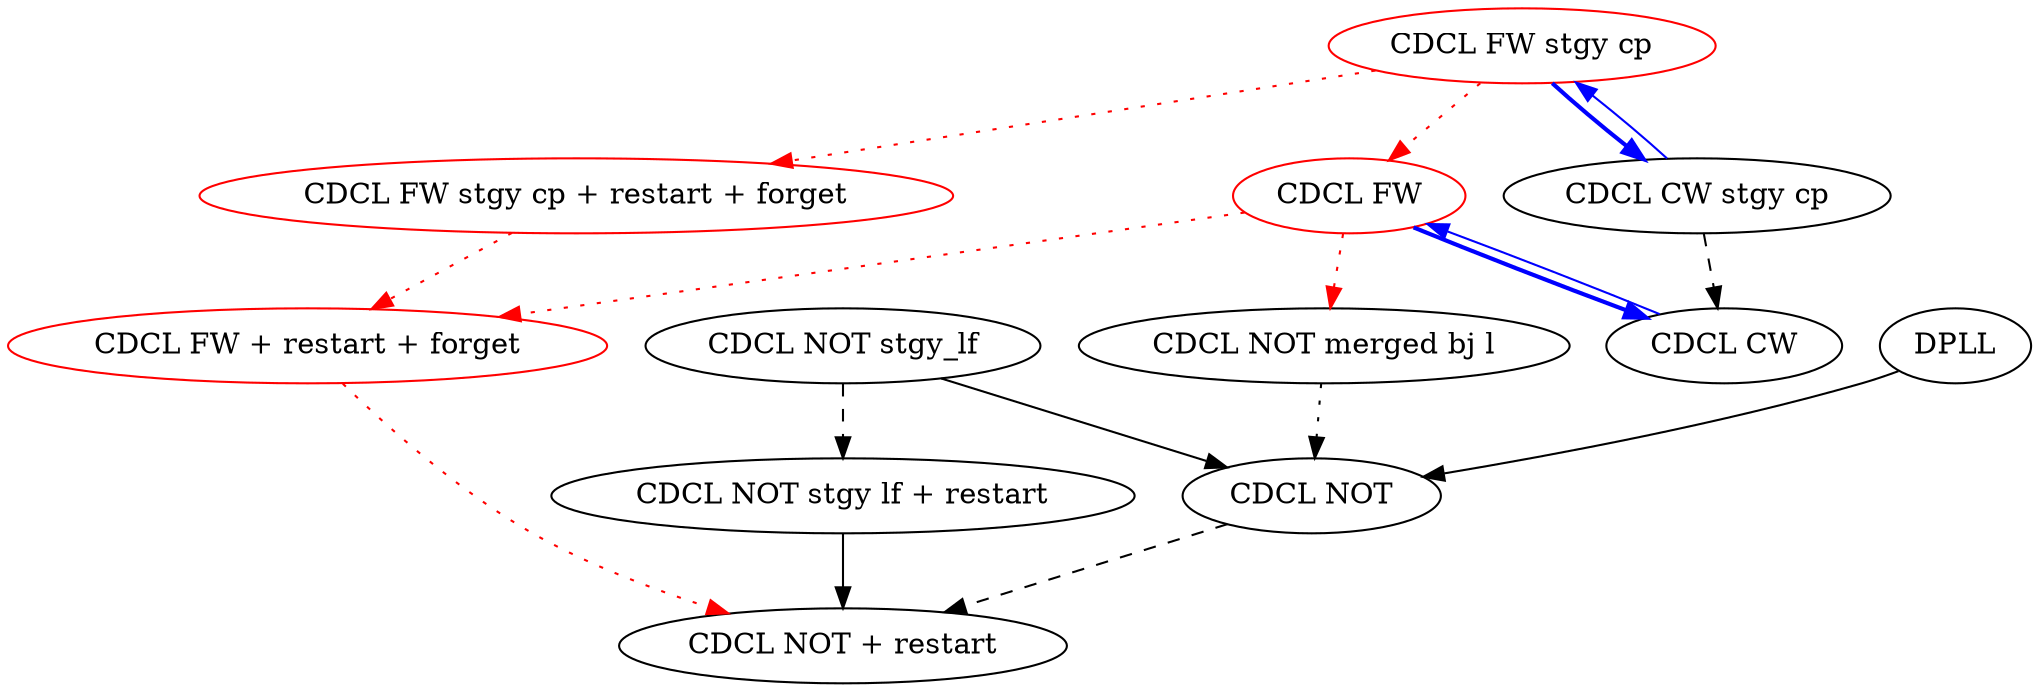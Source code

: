 //dot -o CDCL.pdf -Tpdf CDCL.dot
digraph CDCL {
	CDCL_NOT_restart [label = "CDCL NOT + restart"];
	CDCL_NOT [label = "CDCL NOT"];
	CDCL_NOT_stgy [label = "CDCL NOT stgy_lf"];
	CDCL_NOT_stgy_restart[label = "CDCL NOT stgy lf + restart"];
	CDCL_NOT_merged [label = "CDCL NOT merged bj l"];
	DPLL [label = "DPLL"];

	CDCL_NOT_stgy -> CDCL_NOT;
	CDCL_NOT -> CDCL_NOT_restart [style = dashed];
	CDCL_NOT_stgy -> CDCL_NOT_stgy_restart [style = dashed];
	CDCL_NOT_stgy_restart -> CDCL_NOT_restart;
	DPLL -> CDCL_NOT;

	CDCL_NOT_merged -> CDCL_NOT [style =dotted];


   	CDCL_FW [label="CDCL FW", color=red];
	CDCL_FW_stgy [label="CDCL FW stgy cp", color=red];
	CDCL_FW_restart [label = "CDCL FW + restart + forget", color=red];
	CDCL_FW_stgy_restart [label = "CDCL FW stgy cp + restart + forget", color=red];

	CDCL_FW_stgy -> CDCL_FW_stgy_restart -> CDCL_FW_restart [style
	= dotted, color=red];
	CDCL_FW -> CDCL_NOT_merged [style = dotted, color=red];
	CDCL_FW_stgy -> CDCL_FW [style = dotted, color=red];
	CDCL_FW -> CDCL_FW_restart [style = dotted, color=red];
	CDCL_FW_restart -> CDCL_NOT_restart [style = dotted, color =red];


	CDCL_CW [label = "CDCL CW"];
	CDCL_CW_stgy [label = "CDCL CW stgy cp"];
	CDCL_CW_stgy -> CDCL_CW[style=dashed];
	CDCL_CW -> CDCL_FW[color=blue];
	CDCL_FW -> CDCL_CW[color=blue, style=bold];

	CDCL_CW_stgy -> CDCL_FW_stgy[color=blue];
	CDCL_FW_stgy -> CDCL_CW_stgy[color=blue, style=bold];

}